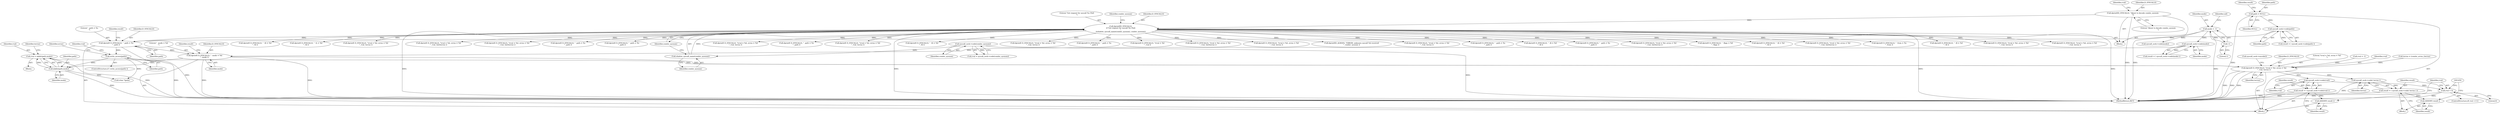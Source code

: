 digraph "0_htcondor_5e5571d1a431eb3c61977b6dd6ec90186ef79867_4@API" {
"1001406" [label="(Call,rval = mkdir(path,mode))"];
"1001408" [label="(Call,mkdir(path,mode))"];
"1001400" [label="(Call,write_access(path))"];
"1001380" [label="(Call,dprintf( D_SYSCALLS, \"  path = %s\n\", path ))"];
"1000224" [label="(Call,dprintf(D_SYSCALLS,\n\t\t\"Got request for syscall %s (%d)\n\",\n\t\tshadow_syscall_name(condor_sysnum), condor_sysnum))"];
"1000158" [label="(Call,dprintf(D_SYSCALLS, \"About to decode condor_sysnum\n\"))"];
"1000227" [label="(Call,shadow_syscall_name(condor_sysnum))"];
"1000163" [label="(Call,syscall_sock->code(condor_sysnum))"];
"1001376" [label="(Call,syscall_sock->code(path))"];
"1001371" [label="(Call,path = NULL)"];
"1001390" [label="(Call,dprintf( D_SYSCALLS, \"  mode = %d\n\", mode ))"];
"1001386" [label="(Call,syscall_sock->code(mode))"];
"1000125" [label="(Call,mode = -1)"];
"1000127" [label="(Call,-1)"];
"1001425" [label="(Call,dprintf( D_SYSCALLS, \"\trval = %d, errno = %d\n\", rval, terrno ))"];
"1001433" [label="(Call,syscall_sock->code(rval))"];
"1001431" [label="(Call,result = ( syscall_sock->code(rval) ))"];
"1001435" [label="(Call,ASSERT( result ))"];
"1001438" [label="(Call,rval < 0)"];
"1001444" [label="(Call,syscall_sock->code( terrno ))"];
"1001442" [label="(Call,result = ( syscall_sock->code( terrno ) ))"];
"1001446" [label="(Call,ASSERT( result ))"];
"1000637" [label="(Call,dprintf( D_SYSCALLS, \"\trval = %d, errno = %d\n\", rval, terrno ))"];
"1001470" [label="(Call,dprintf( D_SYSCALLS, \"  path = %s\n\", path ))"];
"1000227" [label="(Call,shadow_syscall_name(condor_sysnum))"];
"1001441" [label="(Block,)"];
"1001393" [label="(Identifier,mode)"];
"1001408" [label="(Call,mkdir(path,mode))"];
"1001339" [label="(Call,dprintf( D_SYSCALLS, \"\trval = %d, errno = %d\n\", rval, terrno ))"];
"1001375" [label="(Identifier,result)"];
"1000793" [label="(Call,dprintf( D_SYSCALLS, \"  fd = %d\n\", fd ))"];
"1000161" [label="(Call,rval = syscall_sock->code(condor_sysnum))"];
"1001406" [label="(Call,rval = mkdir(path,mode))"];
"1000374" [label="(Call,dprintf( D_SYSCALLS, \"\trval = %d, errno = %d\n\", rval, terrno ))"];
"1000131" [label="(Identifier,uid)"];
"1000107" [label="(Block,)"];
"1002295" [label="(Call,syscall_sock->code(mode))"];
"1002289" [label="(Call,dprintf( D_SYSCALLS, \"  path = %s\n\", path ))"];
"1001682" [label="(Call,dprintf( D_SYSCALLS, \"\trval = %d\n\", rval ))"];
"1001402" [label="(Block,)"];
"1001385" [label="(Identifier,result)"];
"1001623" [label="(Call,dprintf( D_SYSCALLS, \"\trval = %d, errno = %d\n\", rval, (int)terrno ))"];
"1001401" [label="(Identifier,path)"];
"1001433" [label="(Call,syscall_sock->code(rval))"];
"1001384" [label="(Call,result = ( syscall_sock->code(mode) ))"];
"1001439" [label="(Identifier,rval)"];
"1000589" [label="(Call,dprintf( D_SYSCALLS, \"\trval = %d, errno = %d\n\", rval, terrno ))"];
"1001426" [label="(Identifier,D_SYSCALLS)"];
"1002463" [label="(Call,dprintf(D_ALWAYS, \"ERROR: unknown syscall %d received\n\", condor_sysnum ))"];
"1001444" [label="(Call,syscall_sock->code( terrno ))"];
"1000441" [label="(Call,dprintf( D_SYSCALLS, \"\trval = %d, errno = %d\n\", rval, terrno ))"];
"1001443" [label="(Identifier,result)"];
"1001374" [label="(Call,result = ( syscall_sock->code(path) ))"];
"1001407" [label="(Identifier,rval)"];
"1001383" [label="(Identifier,path)"];
"1001141" [label="(Call,dprintf( D_SYSCALLS, \"  path = %s\n\", path ))"];
"1000225" [label="(Identifier,D_SYSCALLS)"];
"1001386" [label="(Call,syscall_sock->code(mode))"];
"1001427" [label="(Literal,\"\trval = %d, errno = %d\n\")"];
"1000162" [label="(Identifier,rval)"];
"1001429" [label="(Identifier,terrno)"];
"1001377" [label="(Identifier,path)"];
"1001440" [label="(Literal,0)"];
"1001400" [label="(Call,write_access(path))"];
"1001432" [label="(Identifier,result)"];
"1000160" [label="(Literal,\"About to decode condor_sysnum\n\")"];
"1001376" [label="(Call,syscall_sock->code(path))"];
"1001391" [label="(Identifier,D_SYSCALLS)"];
"1000164" [label="(Identifier,condor_sysnum)"];
"1001435" [label="(Call,ASSERT( result ))"];
"1001381" [label="(Identifier,D_SYSCALLS)"];
"1001399" [label="(ControlStructure,if ( write_access(path) ))"];
"1001382" [label="(Literal,\"  path = %s\n\")"];
"1001437" [label="(ControlStructure,if( rval < 0 ))"];
"1001055" [label="(Call,dprintf( D_SYSCALLS, \"  fd = %d\n\", fd ))"];
"1002373" [label="(Call,dprintf( D_SYSCALLS, \"  path = %s\n\", path ))"];
"1001730" [label="(Call,dprintf( D_SYSCALLS, \"\trval = %d, errno = %d\n\", rval, (int)terrno ))"];
"1001413" [label="(Call,rval = -1)"];
"1000677" [label="(Call,dprintf( D_SYSCALLS, \"  flags = %d\n\", flags ))"];
"1002472" [label="(MethodReturn,RET)"];
"1001449" [label="(Call,(char *)path)"];
"1000128" [label="(Literal,1)"];
"1001442" [label="(Call,result = ( syscall_sock->code( terrno ) ))"];
"1001380" [label="(Call,dprintf( D_SYSCALLS, \"  path = %s\n\", path ))"];
"1001428" [label="(Identifier,rval)"];
"1000853" [label="(Call,dprintf( D_SYSCALLS, \"  fd = %d\n\", fd ))"];
"1001434" [label="(Identifier,rval)"];
"1001885" [label="(Call,dprintf( D_SYSCALLS, \"\trval = %d, errno = %d\n\", rval, (int)terrno ))"];
"1000226" [label="(Literal,\"Got request for syscall %s (%d)\n\")"];
"1001225" [label="(Call,dprintf( D_SYSCALLS, \"  from = %s\n\", from ))"];
"1000159" [label="(Identifier,D_SYSCALLS)"];
"1001421" [label="(Identifier,terrno)"];
"1000955" [label="(Call,dprintf( D_SYSCALLS, \"  fd = %d\n\", fd ))"];
"1001445" [label="(Identifier,terrno)"];
"1001370" [label="(Block,)"];
"1001438" [label="(Call,rval < 0)"];
"1001390" [label="(Call,dprintf( D_SYSCALLS, \"  mode = %d\n\", mode ))"];
"1000125" [label="(Call,mode = -1)"];
"1000530" [label="(Call,dprintf( D_SYSCALLS, \"\trval = %d, errno = %d\n\", rval, terrno ))"];
"1001447" [label="(Identifier,result)"];
"1000127" [label="(Call,-1)"];
"1000319" [label="(Call,dprintf( D_SYSCALLS, \"\trval = %d, errno = %d\n\", rval, terrno ))"];
"1000231" [label="(Identifier,condor_sysnum)"];
"1002018" [label="(Call,dprintf( D_SYSCALLS, \"  fd = %d\n\", fd ))"];
"1001404" [label="(Identifier,errno)"];
"1001436" [label="(Identifier,result)"];
"1000158" [label="(Call,dprintf(D_SYSCALLS, \"About to decode condor_sysnum\n\"))"];
"1000126" [label="(Identifier,mode)"];
"1001420" [label="(Call,terrno = (condor_errno_t)errno)"];
"1001430" [label="(Call,syscall_sock->encode())"];
"1001542" [label="(Call,dprintf( D_SYSCALLS, \"  fs = %d\n\", fd ))"];
"1000228" [label="(Identifier,condor_sysnum)"];
"1000261" [label="(Call,dprintf( D_SYSCALLS, \"\trval = %d, errno = %d\n\", rval, terrno ))"];
"1001410" [label="(Identifier,mode)"];
"1000229" [label="(Identifier,condor_sysnum)"];
"1000163" [label="(Call,syscall_sock->code(condor_sysnum))"];
"1001814" [label="(Call,dprintf( D_SYSCALLS, \"\trval = %d, errno = %d\n\", rval, (int)terrno ))"];
"1001372" [label="(Identifier,path)"];
"1000224" [label="(Call,dprintf(D_SYSCALLS,\n\t\t\"Got request for syscall %s (%d)\n\",\n\t\tshadow_syscall_name(condor_sysnum), condor_sysnum))"];
"1001392" [label="(Literal,\"  mode = %d\n\")"];
"1001425" [label="(Call,dprintf( D_SYSCALLS, \"\trval = %d, errno = %d\n\", rval, terrno ))"];
"1001961" [label="(Call,dprintf( D_SYSCALLS, \"\trval = %d, errno = %d\n\", rval, (int)terrno ))"];
"1001395" [label="(Identifier,result)"];
"1002112" [label="(Call,dprintf( D_SYSCALLS, \"  path = %s\n\", path ))"];
"1001373" [label="(Identifier,NULL)"];
"1001387" [label="(Identifier,mode)"];
"1001446" [label="(Call,ASSERT( result ))"];
"1002215" [label="(Call,dprintf( D_SYSCALLS, \"  path = %s\n\", path ))"];
"1001371" [label="(Call,path = NULL)"];
"1001431" [label="(Call,result = ( syscall_sock->code(rval) ))"];
"1001414" [label="(Identifier,rval)"];
"1001409" [label="(Identifier,path)"];
"1001406" -> "1001402"  [label="AST: "];
"1001406" -> "1001408"  [label="CFG: "];
"1001407" -> "1001406"  [label="AST: "];
"1001408" -> "1001406"  [label="AST: "];
"1001421" -> "1001406"  [label="CFG: "];
"1001406" -> "1002472"  [label="DDG: "];
"1001408" -> "1001406"  [label="DDG: "];
"1001408" -> "1001406"  [label="DDG: "];
"1001406" -> "1001425"  [label="DDG: "];
"1001408" -> "1001410"  [label="CFG: "];
"1001409" -> "1001408"  [label="AST: "];
"1001410" -> "1001408"  [label="AST: "];
"1001408" -> "1002472"  [label="DDG: "];
"1001400" -> "1001408"  [label="DDG: "];
"1001390" -> "1001408"  [label="DDG: "];
"1001408" -> "1001449"  [label="DDG: "];
"1001400" -> "1001399"  [label="AST: "];
"1001400" -> "1001401"  [label="CFG: "];
"1001401" -> "1001400"  [label="AST: "];
"1001404" -> "1001400"  [label="CFG: "];
"1001414" -> "1001400"  [label="CFG: "];
"1001400" -> "1002472"  [label="DDG: "];
"1001380" -> "1001400"  [label="DDG: "];
"1001400" -> "1001449"  [label="DDG: "];
"1001380" -> "1001370"  [label="AST: "];
"1001380" -> "1001383"  [label="CFG: "];
"1001381" -> "1001380"  [label="AST: "];
"1001382" -> "1001380"  [label="AST: "];
"1001383" -> "1001380"  [label="AST: "];
"1001385" -> "1001380"  [label="CFG: "];
"1001380" -> "1002472"  [label="DDG: "];
"1000224" -> "1001380"  [label="DDG: "];
"1001376" -> "1001380"  [label="DDG: "];
"1001380" -> "1001390"  [label="DDG: "];
"1000224" -> "1000107"  [label="AST: "];
"1000224" -> "1000229"  [label="CFG: "];
"1000225" -> "1000224"  [label="AST: "];
"1000226" -> "1000224"  [label="AST: "];
"1000227" -> "1000224"  [label="AST: "];
"1000229" -> "1000224"  [label="AST: "];
"1000231" -> "1000224"  [label="CFG: "];
"1000224" -> "1002472"  [label="DDG: "];
"1000224" -> "1002472"  [label="DDG: "];
"1000224" -> "1002472"  [label="DDG: "];
"1000224" -> "1002472"  [label="DDG: "];
"1000158" -> "1000224"  [label="DDG: "];
"1000227" -> "1000224"  [label="DDG: "];
"1000224" -> "1000261"  [label="DDG: "];
"1000224" -> "1000319"  [label="DDG: "];
"1000224" -> "1000374"  [label="DDG: "];
"1000224" -> "1000441"  [label="DDG: "];
"1000224" -> "1000530"  [label="DDG: "];
"1000224" -> "1000589"  [label="DDG: "];
"1000224" -> "1000637"  [label="DDG: "];
"1000224" -> "1000677"  [label="DDG: "];
"1000224" -> "1000793"  [label="DDG: "];
"1000224" -> "1000853"  [label="DDG: "];
"1000224" -> "1000955"  [label="DDG: "];
"1000224" -> "1001055"  [label="DDG: "];
"1000224" -> "1001141"  [label="DDG: "];
"1000224" -> "1001225"  [label="DDG: "];
"1000224" -> "1001339"  [label="DDG: "];
"1000224" -> "1001470"  [label="DDG: "];
"1000224" -> "1001542"  [label="DDG: "];
"1000224" -> "1001623"  [label="DDG: "];
"1000224" -> "1001682"  [label="DDG: "];
"1000224" -> "1001730"  [label="DDG: "];
"1000224" -> "1001814"  [label="DDG: "];
"1000224" -> "1001885"  [label="DDG: "];
"1000224" -> "1001961"  [label="DDG: "];
"1000224" -> "1002018"  [label="DDG: "];
"1000224" -> "1002112"  [label="DDG: "];
"1000224" -> "1002215"  [label="DDG: "];
"1000224" -> "1002289"  [label="DDG: "];
"1000224" -> "1002373"  [label="DDG: "];
"1000224" -> "1002463"  [label="DDG: "];
"1000158" -> "1000107"  [label="AST: "];
"1000158" -> "1000160"  [label="CFG: "];
"1000159" -> "1000158"  [label="AST: "];
"1000160" -> "1000158"  [label="AST: "];
"1000162" -> "1000158"  [label="CFG: "];
"1000158" -> "1002472"  [label="DDG: "];
"1000158" -> "1002472"  [label="DDG: "];
"1000227" -> "1000228"  [label="CFG: "];
"1000228" -> "1000227"  [label="AST: "];
"1000229" -> "1000227"  [label="CFG: "];
"1000163" -> "1000227"  [label="DDG: "];
"1000163" -> "1000161"  [label="AST: "];
"1000163" -> "1000164"  [label="CFG: "];
"1000164" -> "1000163"  [label="AST: "];
"1000161" -> "1000163"  [label="CFG: "];
"1000163" -> "1002472"  [label="DDG: "];
"1000163" -> "1000161"  [label="DDG: "];
"1001376" -> "1001374"  [label="AST: "];
"1001376" -> "1001377"  [label="CFG: "];
"1001377" -> "1001376"  [label="AST: "];
"1001374" -> "1001376"  [label="CFG: "];
"1001376" -> "1001374"  [label="DDG: "];
"1001371" -> "1001376"  [label="DDG: "];
"1001371" -> "1001370"  [label="AST: "];
"1001371" -> "1001373"  [label="CFG: "];
"1001372" -> "1001371"  [label="AST: "];
"1001373" -> "1001371"  [label="AST: "];
"1001375" -> "1001371"  [label="CFG: "];
"1001371" -> "1002472"  [label="DDG: "];
"1001390" -> "1001370"  [label="AST: "];
"1001390" -> "1001393"  [label="CFG: "];
"1001391" -> "1001390"  [label="AST: "];
"1001392" -> "1001390"  [label="AST: "];
"1001393" -> "1001390"  [label="AST: "];
"1001395" -> "1001390"  [label="CFG: "];
"1001390" -> "1002472"  [label="DDG: "];
"1001390" -> "1002472"  [label="DDG: "];
"1001386" -> "1001390"  [label="DDG: "];
"1001390" -> "1001425"  [label="DDG: "];
"1001386" -> "1001384"  [label="AST: "];
"1001386" -> "1001387"  [label="CFG: "];
"1001387" -> "1001386"  [label="AST: "];
"1001384" -> "1001386"  [label="CFG: "];
"1001386" -> "1001384"  [label="DDG: "];
"1000125" -> "1001386"  [label="DDG: "];
"1000125" -> "1000107"  [label="AST: "];
"1000125" -> "1000127"  [label="CFG: "];
"1000126" -> "1000125"  [label="AST: "];
"1000127" -> "1000125"  [label="AST: "];
"1000131" -> "1000125"  [label="CFG: "];
"1000125" -> "1002472"  [label="DDG: "];
"1000127" -> "1000125"  [label="DDG: "];
"1000125" -> "1002295"  [label="DDG: "];
"1000127" -> "1000128"  [label="CFG: "];
"1000128" -> "1000127"  [label="AST: "];
"1001425" -> "1001370"  [label="AST: "];
"1001425" -> "1001429"  [label="CFG: "];
"1001426" -> "1001425"  [label="AST: "];
"1001427" -> "1001425"  [label="AST: "];
"1001428" -> "1001425"  [label="AST: "];
"1001429" -> "1001425"  [label="AST: "];
"1001430" -> "1001425"  [label="CFG: "];
"1001425" -> "1002472"  [label="DDG: "];
"1001425" -> "1002472"  [label="DDG: "];
"1001425" -> "1002472"  [label="DDG: "];
"1001413" -> "1001425"  [label="DDG: "];
"1001420" -> "1001425"  [label="DDG: "];
"1001425" -> "1001433"  [label="DDG: "];
"1001425" -> "1001444"  [label="DDG: "];
"1001433" -> "1001431"  [label="AST: "];
"1001433" -> "1001434"  [label="CFG: "];
"1001434" -> "1001433"  [label="AST: "];
"1001431" -> "1001433"  [label="CFG: "];
"1001433" -> "1001431"  [label="DDG: "];
"1001433" -> "1001438"  [label="DDG: "];
"1001431" -> "1001370"  [label="AST: "];
"1001432" -> "1001431"  [label="AST: "];
"1001436" -> "1001431"  [label="CFG: "];
"1001431" -> "1002472"  [label="DDG: "];
"1001431" -> "1001435"  [label="DDG: "];
"1001435" -> "1001370"  [label="AST: "];
"1001435" -> "1001436"  [label="CFG: "];
"1001436" -> "1001435"  [label="AST: "];
"1001439" -> "1001435"  [label="CFG: "];
"1001438" -> "1001437"  [label="AST: "];
"1001438" -> "1001440"  [label="CFG: "];
"1001439" -> "1001438"  [label="AST: "];
"1001440" -> "1001438"  [label="AST: "];
"1001443" -> "1001438"  [label="CFG: "];
"1001450" -> "1001438"  [label="CFG: "];
"1001438" -> "1002472"  [label="DDG: "];
"1001438" -> "1002472"  [label="DDG: "];
"1001444" -> "1001442"  [label="AST: "];
"1001444" -> "1001445"  [label="CFG: "];
"1001445" -> "1001444"  [label="AST: "];
"1001442" -> "1001444"  [label="CFG: "];
"1001444" -> "1002472"  [label="DDG: "];
"1001444" -> "1001442"  [label="DDG: "];
"1001442" -> "1001441"  [label="AST: "];
"1001443" -> "1001442"  [label="AST: "];
"1001447" -> "1001442"  [label="CFG: "];
"1001442" -> "1002472"  [label="DDG: "];
"1001442" -> "1001446"  [label="DDG: "];
"1001446" -> "1001441"  [label="AST: "];
"1001446" -> "1001447"  [label="CFG: "];
"1001447" -> "1001446"  [label="AST: "];
"1001450" -> "1001446"  [label="CFG: "];
}
